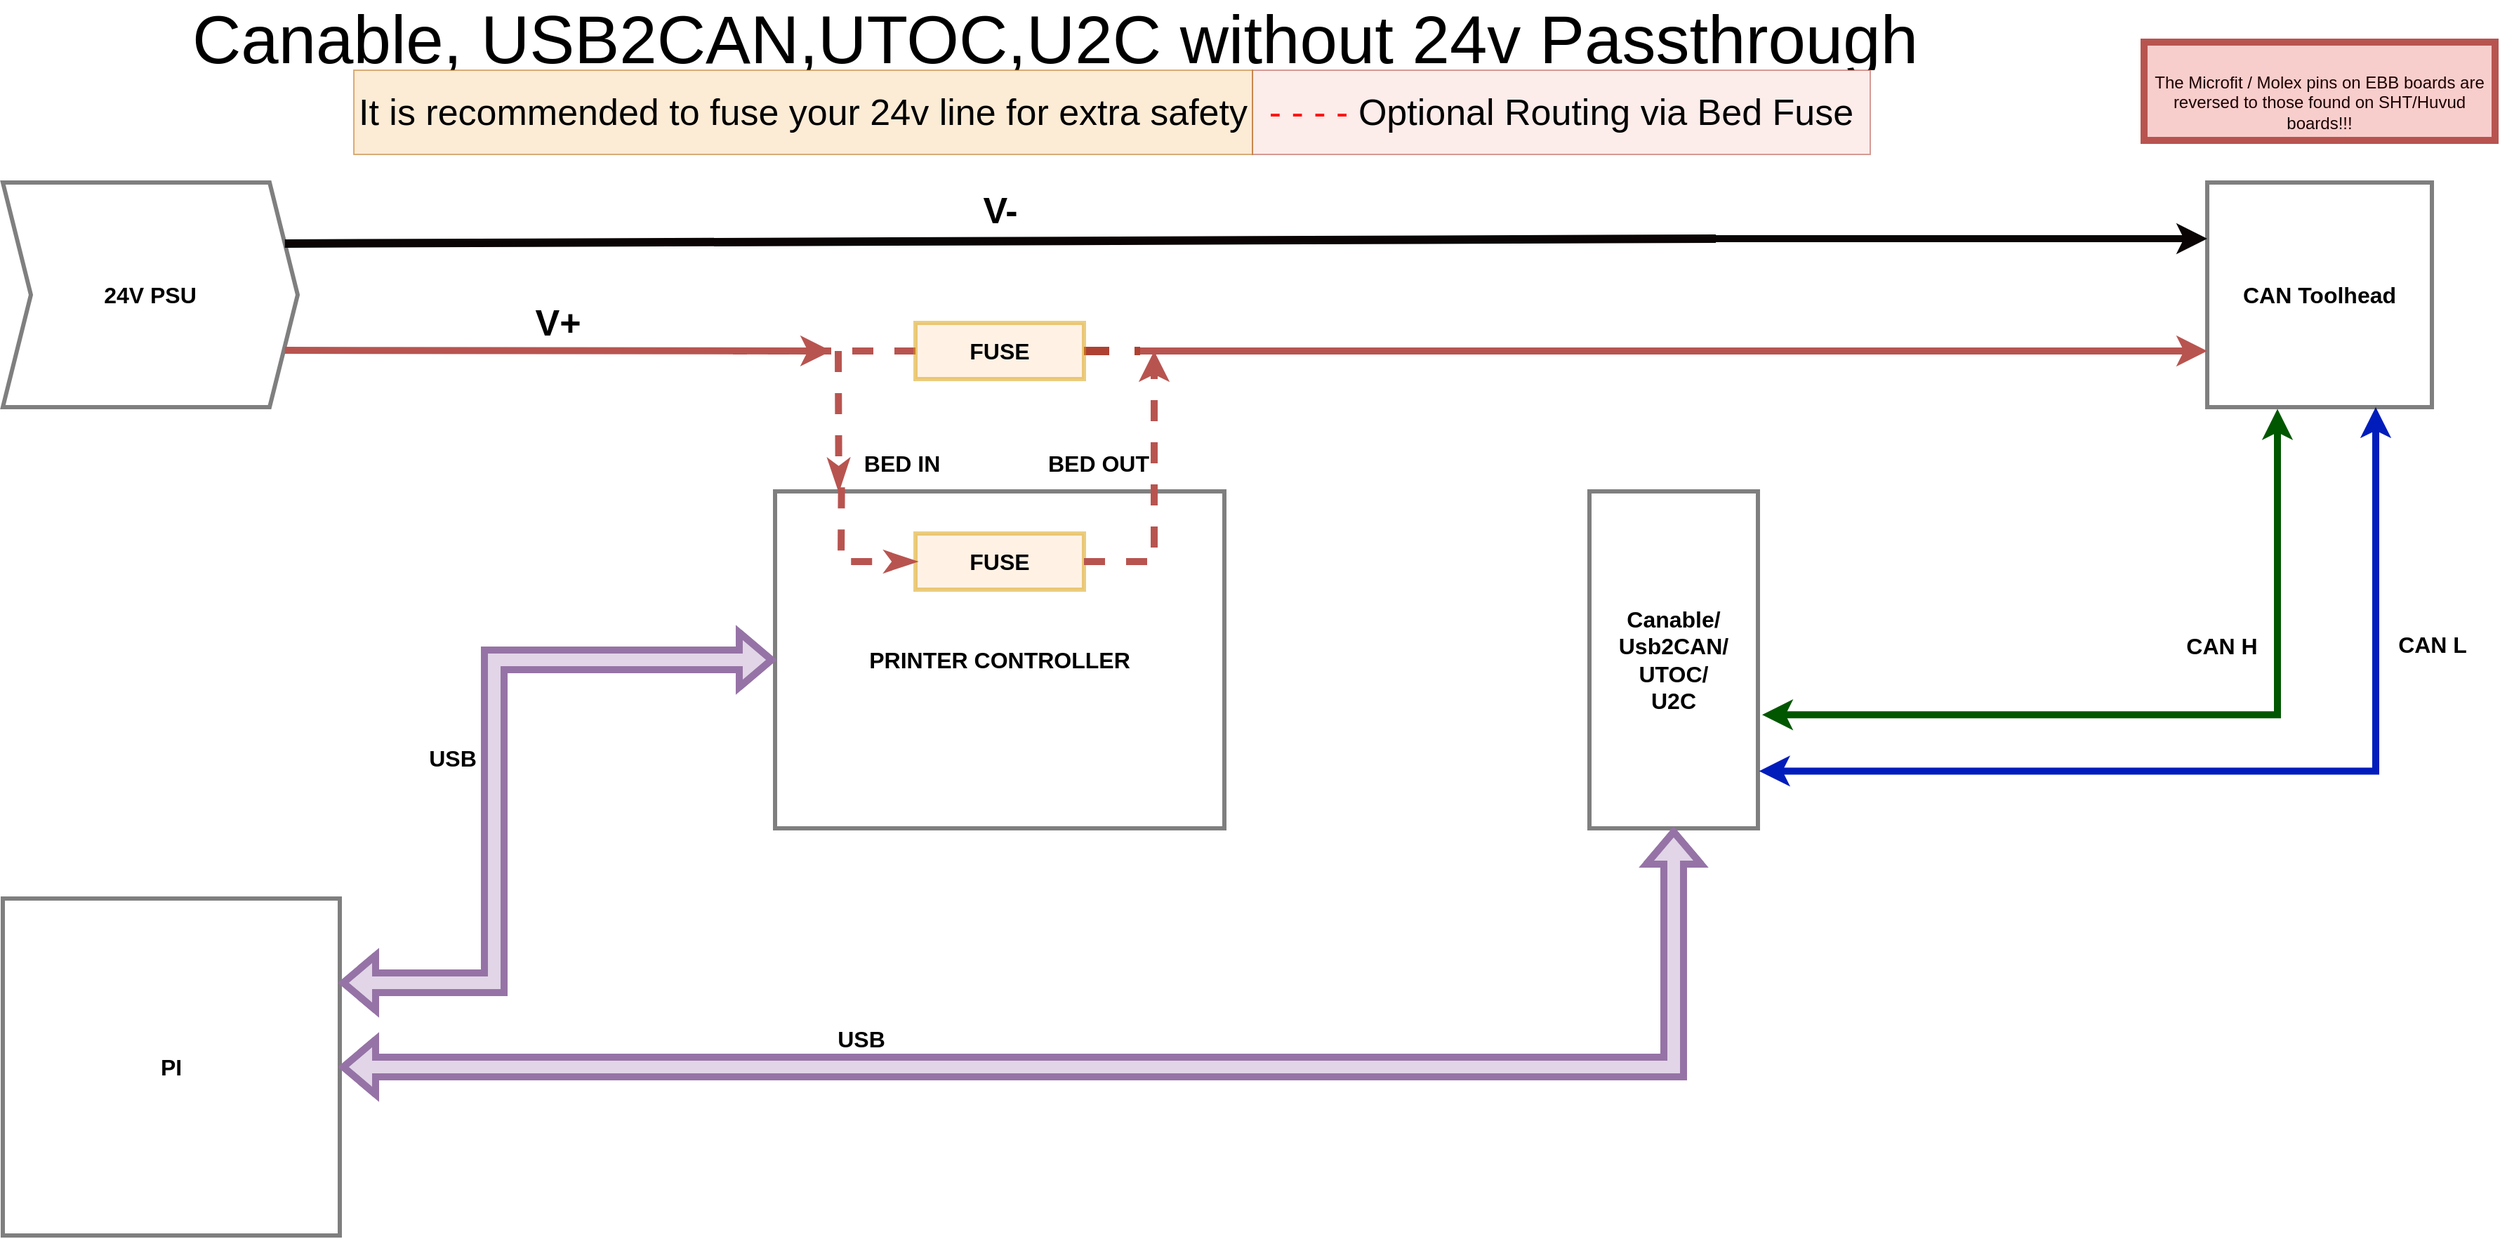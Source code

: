 <mxfile version="20.2.3" type="github">
  <diagram name="Page-1" id="16e2658f-23c8-b752-8be9-c03fbebb8bbe">
    <mxGraphModel dx="2942" dy="186" grid="1" gridSize="10" guides="1" tooltips="1" connect="1" arrows="1" fold="1" page="1" pageScale="1" pageWidth="1600" pageHeight="900" background="none" math="0" shadow="0">
      <root>
        <mxCell id="0" />
        <mxCell id="1" parent="0" />
        <mxCell id="tk3jWDGdzixleCatkMts-180" style="edgeStyle=elbowEdgeStyle;rounded=0;orthogonalLoop=1;jettySize=auto;html=1;labelBackgroundColor=default;fontSize=16;fontColor=none;startArrow=none;startFill=0;endArrow=none;endFill=0;strokeColor=#b85450;strokeWidth=5;dashed=1;fillColor=#f8cecc;" parent="1" source="tk3jWDGdzixleCatkMts-201" edge="1">
          <mxGeometry relative="1" as="geometry">
            <mxPoint x="630" y="1160" as="targetPoint" />
          </mxGeometry>
        </mxCell>
        <mxCell id="tk3jWDGdzixleCatkMts-181" value="CAN L" style="edgeStyle=elbowEdgeStyle;rounded=0;orthogonalLoop=1;jettySize=auto;html=1;labelBackgroundColor=default;fontSize=16;fontColor=none;startArrow=classic;startFill=1;endArrow=classic;endFill=1;strokeColor=#001DBC;strokeWidth=5;fillColor=#0050ef;fontStyle=1;entryX=1.007;entryY=0.83;entryDx=0;entryDy=0;entryPerimeter=0;" parent="1" source="tk3jWDGdzixleCatkMts-182" target="tk3jWDGdzixleCatkMts-192" edge="1">
          <mxGeometry x="-0.513" y="40" relative="1" as="geometry">
            <mxPoint x="1800.0" y="1450" as="targetPoint" />
            <Array as="points">
              <mxPoint x="1800" y="1330" />
            </Array>
            <mxPoint y="-1" as="offset" />
          </mxGeometry>
        </mxCell>
        <mxCell id="tk3jWDGdzixleCatkMts-182" value="CAN Toolhead" style="whiteSpace=wrap;html=1;aspect=fixed;rounded=0;glass=0;labelBorderColor=none;sketch=0;fontSize=16;fontColor=none;strokeColor=default;strokeWidth=3;fillColor=none;opacity=50;fontStyle=1" parent="1" vertex="1">
          <mxGeometry x="1680" y="1040" width="160" height="160" as="geometry" />
        </mxCell>
        <mxCell id="tk3jWDGdzixleCatkMts-183" value="24V PSU" style="shape=step;perimeter=stepPerimeter;whiteSpace=wrap;html=1;fixedSize=1;rounded=0;glass=0;labelBorderColor=none;sketch=0;fontSize=16;fontColor=none;strokeColor=default;strokeWidth=3;fillColor=none;opacity=50;fontStyle=1" parent="1" vertex="1">
          <mxGeometry x="110" y="1040" width="210" height="160" as="geometry" />
        </mxCell>
        <mxCell id="tk3jWDGdzixleCatkMts-184" value="PRINTER CONTROLLER" style="rounded=0;whiteSpace=wrap;html=1;glass=0;labelBorderColor=none;sketch=0;fontSize=16;fontColor=none;strokeColor=default;strokeWidth=3;fillColor=none;opacity=50;fontStyle=1" parent="1" vertex="1">
          <mxGeometry x="660" y="1260" width="320" height="240" as="geometry" />
        </mxCell>
        <mxCell id="tk3jWDGdzixleCatkMts-185" style="edgeStyle=elbowEdgeStyle;rounded=0;orthogonalLoop=1;jettySize=auto;html=1;entryX=0.75;entryY=0;entryDx=0;entryDy=0;dashed=1;labelBackgroundColor=none;fontSize=16;fontColor=none;startArrow=none;startFill=0;endArrow=none;endFill=0;strokeColor=#b85450;strokeWidth=5;fillColor=#f8cecc;" parent="1" source="tk3jWDGdzixleCatkMts-184" target="tk3jWDGdzixleCatkMts-184" edge="1">
          <mxGeometry relative="1" as="geometry">
            <mxPoint x="770" y="1580" as="sourcePoint" />
            <Array as="points">
              <mxPoint x="780" y="1310" />
            </Array>
          </mxGeometry>
        </mxCell>
        <mxCell id="tk3jWDGdzixleCatkMts-186" value="FUSE" style="rounded=0;whiteSpace=wrap;html=1;glass=0;labelBorderColor=none;sketch=0;fontSize=16;strokeColor=#d79b00;strokeWidth=3;fillColor=#ffe6cc;opacity=50;fontStyle=1" parent="1" vertex="1">
          <mxGeometry x="760" y="1290" width="120" height="40" as="geometry" />
        </mxCell>
        <mxCell id="tk3jWDGdzixleCatkMts-187" value="BED IN" style="endArrow=classicThin;dashed=1;html=1;rounded=0;labelBackgroundColor=none;fontSize=16;fontColor=none;strokeColor=#b85450;strokeWidth=5;fillColor=#f8cecc;endFill=1;fontStyle=1;entryX=0.22;entryY=-0.005;entryDx=0;entryDy=0;entryPerimeter=0;" parent="1" edge="1">
          <mxGeometry x="0.623" y="45" width="50" height="50" relative="1" as="geometry">
            <mxPoint x="705" y="1160" as="sourcePoint" />
            <mxPoint x="705.4" y="1258.8" as="targetPoint" />
            <mxPoint as="offset" />
          </mxGeometry>
        </mxCell>
        <mxCell id="tk3jWDGdzixleCatkMts-188" value="BED OUT" style="endArrow=classic;dashed=1;html=1;rounded=0;labelBackgroundColor=none;fontSize=16;fontColor=none;strokeColor=#b85450;strokeWidth=5;exitX=1;exitY=0.5;exitDx=0;exitDy=0;fillColor=#f8cecc;endFill=1;fontStyle=1" parent="1" edge="1">
          <mxGeometry x="0.2" y="40" width="50" height="50" relative="1" as="geometry">
            <mxPoint x="880" y="1310" as="sourcePoint" />
            <mxPoint x="930" y="1160" as="targetPoint" />
            <mxPoint as="offset" />
            <Array as="points">
              <mxPoint x="930" y="1310" />
            </Array>
          </mxGeometry>
        </mxCell>
        <mxCell id="tk3jWDGdzixleCatkMts-189" style="edgeStyle=elbowEdgeStyle;rounded=0;orthogonalLoop=1;jettySize=auto;html=1;labelBackgroundColor=none;fontSize=16;fontColor=none;startArrow=none;startFill=1;endArrow=none;endFill=0;strokeColor=#b85450;strokeWidth=5;fillColor=#f8cecc;" parent="1" edge="1">
          <mxGeometry relative="1" as="geometry">
            <mxPoint x="930" y="1160" as="targetPoint" />
            <Array as="points">
              <mxPoint x="1270" y="1360" />
              <mxPoint x="1290" y="1270" />
              <mxPoint x="1280" y="1260" />
            </Array>
            <mxPoint x="930" y="1160" as="sourcePoint" />
          </mxGeometry>
        </mxCell>
        <mxCell id="tk3jWDGdzixleCatkMts-191" value="CAN H" style="edgeStyle=elbowEdgeStyle;rounded=0;orthogonalLoop=1;jettySize=auto;html=1;labelBackgroundColor=default;fontSize=16;fontColor=none;startArrow=classic;startFill=1;endArrow=classic;endFill=1;strokeColor=#005700;strokeWidth=5;fillColor=#008a00;fontStyle=1;exitX=1.025;exitY=0.663;exitDx=0;exitDy=0;exitPerimeter=0;entryX=0.315;entryY=1.008;entryDx=0;entryDy=0;entryPerimeter=0;" parent="1" source="tk3jWDGdzixleCatkMts-192" target="tk3jWDGdzixleCatkMts-182" edge="1">
          <mxGeometry x="0.422" y="40" relative="1" as="geometry">
            <mxPoint x="1720.0" y="1420" as="sourcePoint" />
            <Array as="points">
              <mxPoint x="1730" y="1480" />
            </Array>
            <mxPoint as="offset" />
            <mxPoint x="1730" y="1210" as="targetPoint" />
          </mxGeometry>
        </mxCell>
        <mxCell id="tk3jWDGdzixleCatkMts-192" value="Canable/&lt;br&gt;Usb2CAN/&lt;br&gt;UTOC/&lt;br&gt;U2C" style="rounded=0;whiteSpace=wrap;html=1;glass=0;labelBorderColor=none;sketch=0;fontSize=16;fontColor=none;strokeColor=default;strokeWidth=3;fillColor=none;opacity=50;fontStyle=1" parent="1" vertex="1">
          <mxGeometry x="1240" y="1260" width="120" height="240" as="geometry" />
        </mxCell>
        <mxCell id="tk3jWDGdzixleCatkMts-193" value="" style="endArrow=none;html=1;rounded=0;labelBackgroundColor=none;fontSize=16;fontColor=none;strokeColor=#0A0504;strokeWidth=5;endFill=0;startArrow=classic;startFill=1;exitX=0;exitY=0.25;exitDx=0;exitDy=0;" parent="1" source="tk3jWDGdzixleCatkMts-182" edge="1">
          <mxGeometry width="50" height="50" relative="1" as="geometry">
            <mxPoint x="1330" y="1310" as="sourcePoint" />
            <mxPoint x="1330" y="1080" as="targetPoint" />
            <Array as="points" />
          </mxGeometry>
        </mxCell>
        <mxCell id="tk3jWDGdzixleCatkMts-194" value="V-" style="endArrow=none;html=1;rounded=0;labelBackgroundColor=none;fontSize=26;fontColor=none;strokeColor=#0A0504;strokeWidth=6;exitX=1;exitY=0.25;exitDx=0;exitDy=0;fontStyle=1" parent="1" source="tk3jWDGdzixleCatkMts-183" edge="1">
          <mxGeometry x="-0.001" y="22" width="50" height="50" relative="1" as="geometry">
            <mxPoint x="570" y="1200" as="sourcePoint" />
            <mxPoint x="1330" y="1080" as="targetPoint" />
            <Array as="points" />
            <mxPoint as="offset" />
          </mxGeometry>
        </mxCell>
        <mxCell id="tk3jWDGdzixleCatkMts-196" value="PI" style="rounded=0;whiteSpace=wrap;html=1;glass=0;labelBorderColor=none;sketch=0;fontSize=16;fontColor=none;strokeColor=default;strokeWidth=3;fillColor=none;opacity=50;fontStyle=1" parent="1" vertex="1">
          <mxGeometry x="110" y="1550" width="240" height="240" as="geometry" />
        </mxCell>
        <mxCell id="tk3jWDGdzixleCatkMts-197" value="USB" style="shape=flexArrow;endArrow=classic;startArrow=classic;html=1;rounded=0;labelBackgroundColor=default;fontSize=16;fontColor=none;strokeColor=#9673a6;strokeWidth=5;entryX=0;entryY=0.5;entryDx=0;entryDy=0;exitX=1;exitY=0.25;exitDx=0;exitDy=0;fillColor=#e1d5e7;fontStyle=1" parent="1" source="tk3jWDGdzixleCatkMts-196" target="tk3jWDGdzixleCatkMts-184" edge="1">
          <mxGeometry y="30" width="100" height="100" relative="1" as="geometry">
            <mxPoint x="340" y="1780" as="sourcePoint" />
            <mxPoint x="440" y="1680" as="targetPoint" />
            <mxPoint as="offset" />
            <Array as="points">
              <mxPoint x="460" y="1610" />
              <mxPoint x="460" y="1380" />
            </Array>
          </mxGeometry>
        </mxCell>
        <mxCell id="tk3jWDGdzixleCatkMts-198" value="V+" style="endArrow=none;html=1;rounded=0;labelBackgroundColor=default;fontSize=26;fontColor=none;strokeColor=#b85450;strokeWidth=5;fillColor=#f8cecc;entryX=1;entryY=0.75;entryDx=0;entryDy=0;endFill=0;startArrow=classic;startFill=1;fontStyle=1" parent="1" edge="1">
          <mxGeometry x="0.003" y="-20" width="50" height="50" relative="1" as="geometry">
            <mxPoint x="700" y="1160" as="sourcePoint" />
            <mxPoint x="310.87" y="1159.522" as="targetPoint" />
            <mxPoint as="offset" />
          </mxGeometry>
        </mxCell>
        <mxCell id="tk3jWDGdzixleCatkMts-199" value="USB" style="shape=flexArrow;endArrow=classic;startArrow=classic;html=1;rounded=0;labelBackgroundColor=default;fontSize=16;fontColor=none;strokeColor=#9673a6;strokeWidth=5;entryX=1;entryY=0.5;entryDx=0;entryDy=0;exitX=0.5;exitY=1;exitDx=0;exitDy=0;fillColor=#e1d5e7;fontStyle=1" parent="1" source="tk3jWDGdzixleCatkMts-192" target="tk3jWDGdzixleCatkMts-196" edge="1">
          <mxGeometry x="0.339" y="-20" width="100" height="100" relative="1" as="geometry">
            <mxPoint x="-150" y="1610" as="sourcePoint" />
            <mxPoint x="-50" y="1510" as="targetPoint" />
            <Array as="points">
              <mxPoint x="1300" y="1670" />
            </Array>
            <mxPoint x="1" as="offset" />
          </mxGeometry>
        </mxCell>
        <mxCell id="tk3jWDGdzixleCatkMts-200" value="" style="endArrow=classicThin;dashed=1;html=1;rounded=0;labelBackgroundColor=none;fontSize=16;fontColor=none;strokeColor=#b85450;strokeWidth=5;fillColor=#f8cecc;endFill=1;fontStyle=1;entryX=0;entryY=0.5;entryDx=0;entryDy=0;exitX=0.226;exitY=-0.012;exitDx=0;exitDy=0;exitPerimeter=0;" parent="1" target="tk3jWDGdzixleCatkMts-186" edge="1">
          <mxGeometry x="0.748" y="-40" width="50" height="50" relative="1" as="geometry">
            <mxPoint x="707.32" y="1257.12" as="sourcePoint" />
            <mxPoint x="735" y="1310" as="targetPoint" />
            <mxPoint as="offset" />
            <Array as="points">
              <mxPoint x="707" y="1310" />
            </Array>
          </mxGeometry>
        </mxCell>
        <mxCell id="tk3jWDGdzixleCatkMts-207" style="edgeStyle=elbowEdgeStyle;rounded=0;orthogonalLoop=1;jettySize=auto;html=1;labelBackgroundColor=default;fontSize=26;fontColor=#FF1414;startArrow=none;startFill=0;endArrow=none;endFill=0;strokeColor=#ae4132;strokeWidth=6;fillColor=#fad9d5;dashed=1;" parent="1" source="tk3jWDGdzixleCatkMts-201" edge="1">
          <mxGeometry relative="1" as="geometry">
            <mxPoint x="920" y="1160" as="targetPoint" />
          </mxGeometry>
        </mxCell>
        <mxCell id="tk3jWDGdzixleCatkMts-201" value="FUSE" style="rounded=0;whiteSpace=wrap;html=1;glass=0;labelBorderColor=none;sketch=0;fontSize=16;strokeColor=#d79b00;strokeWidth=3;fillColor=#ffe6cc;opacity=50;fontStyle=1" parent="1" vertex="1">
          <mxGeometry x="760" y="1140" width="120" height="40" as="geometry" />
        </mxCell>
        <mxCell id="tk3jWDGdzixleCatkMts-202" value="" style="edgeStyle=elbowEdgeStyle;rounded=0;orthogonalLoop=1;jettySize=auto;html=1;labelBackgroundColor=none;fontSize=16;fontColor=none;startArrow=classic;startFill=1;endArrow=none;endFill=0;strokeColor=#b85450;strokeWidth=5;fillColor=#f8cecc;exitX=0;exitY=0.75;exitDx=0;exitDy=0;" parent="1" source="tk3jWDGdzixleCatkMts-182" edge="1">
          <mxGeometry relative="1" as="geometry">
            <mxPoint x="920" y="1160" as="targetPoint" />
            <Array as="points">
              <mxPoint x="1280" y="1370" />
            </Array>
            <mxPoint x="1280" y="1260" as="sourcePoint" />
          </mxGeometry>
        </mxCell>
        <mxCell id="tk3jWDGdzixleCatkMts-205" value="Canable, USB2CAN,UTOC,U2C without 24v Passthrough" style="text;html=1;strokeColor=none;fillColor=none;spacing=5;spacingTop=-20;whiteSpace=wrap;overflow=hidden;rounded=0;glass=0;labelBorderColor=none;sketch=0;fontSize=48;fontColor=none;opacity=50;" parent="1" vertex="1">
          <mxGeometry x="240" y="920" width="1360" height="40" as="geometry" />
        </mxCell>
        <mxCell id="tk3jWDGdzixleCatkMts-206" value="&lt;font color=&quot;#FF1414&quot;&gt;- - - - &lt;/font&gt;Optional Routing via Bed Fuse" style="text;html=1;strokeColor=#ae4132;fillColor=#fad9d5;align=center;verticalAlign=middle;whiteSpace=wrap;rounded=0;glass=0;labelBorderColor=none;sketch=0;fontSize=26;opacity=50;fontStyle=0" parent="1" vertex="1">
          <mxGeometry x="1000" y="960" width="440" height="60" as="geometry" />
        </mxCell>
        <mxCell id="tk3jWDGdzixleCatkMts-208" value="It is recommended to fuse your 24v line for extra safety" style="text;html=1;strokeColor=#b46504;fillColor=#fad7ac;align=center;verticalAlign=middle;whiteSpace=wrap;rounded=0;glass=0;labelBorderColor=none;sketch=0;fontSize=26;opacity=50;" parent="1" vertex="1">
          <mxGeometry x="360" y="960" width="640" height="60" as="geometry" />
        </mxCell>
        <mxCell id="NtC_Zi7tAPt1OvREKU6s-1" value="&lt;div style=&quot;font-size: 12px;&quot;&gt;&lt;font style=&quot;font-size: 12px;&quot; color=&quot;#1A0101&quot;&gt;The Microfit / Molex pins on EBB boards are reversed to those found on SHT/Huvud boards!!!&lt;/font&gt;&lt;/div&gt;" style="text;html=1;strokeColor=#b85450;fillColor=#f8cecc;spacing=5;spacingTop=-20;whiteSpace=wrap;overflow=hidden;rounded=0;fontSize=12;align=center;verticalAlign=bottom;strokeWidth=5;labelPosition=center;verticalLabelPosition=middle;" vertex="1" parent="1">
          <mxGeometry x="1635" y="940" width="250" height="70" as="geometry" />
        </mxCell>
      </root>
    </mxGraphModel>
  </diagram>
</mxfile>
